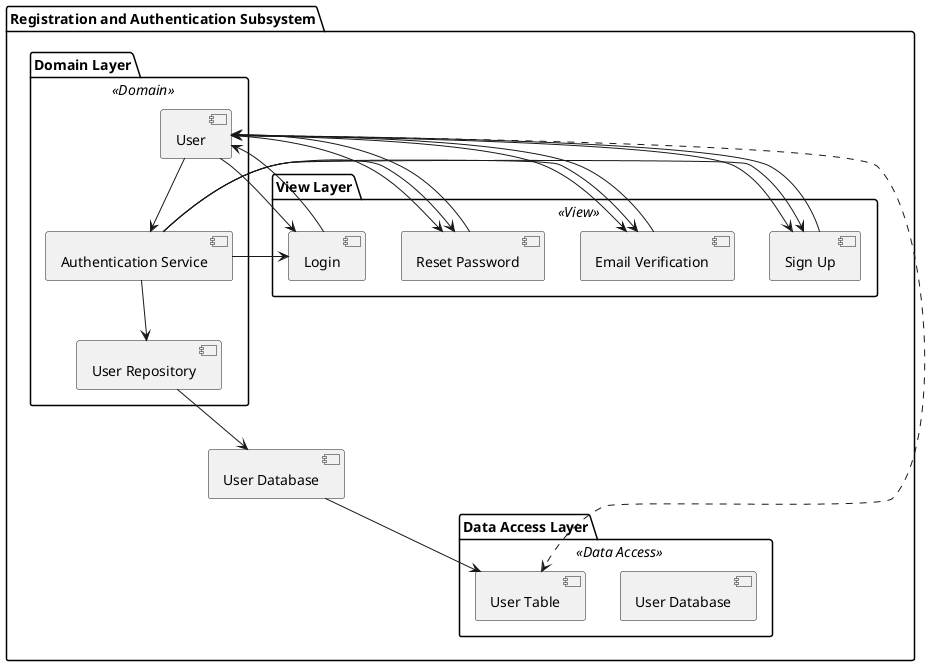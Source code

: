 @startuml
!define VIEW_LAYER_COLOR #98FB98
!define DOMAIN_LAYER_COLOR #ADD8E6
!define DATA_ACCESS_LAYER_COLOR #FFA07A

package "Registration and Authentication Subsystem" {
  package "View Layer" <<View>> {
    [Sign Up]
    [Email Verification]
    [Reset Password]
    [Login]
  }
  
  package "Domain Layer" <<Domain>> {
    [User]
    [Authentication Service]
    [User Repository]
  }
  
  package "Data Access Layer" <<Data Access>> {
    [User Database] as userDB
    [User Table]
  }

  [Sign Up] --> [User]
  [Email Verification] --> [User]
  [Reset Password] --> [User]
  [Login] --> [User]
  
  [User] --> [Authentication Service]
  [Authentication Service] --> [User Repository]
  
  [User Repository] --> [User Database]
  [User Database] --> [User Table]
  
  [User] ..> [User Table]
  
  [User] --> [Sign Up]
  [User] --> [Email Verification]
  [User] --> [Reset Password]
  [User] --> [Login]
  
  [Authentication Service] --> [Sign Up]
  [Authentication Service] --> [Email Verification]
  [Authentication Service] --> [Reset Password]
  [Authentication Service] --> [Login]
}
@enduml
